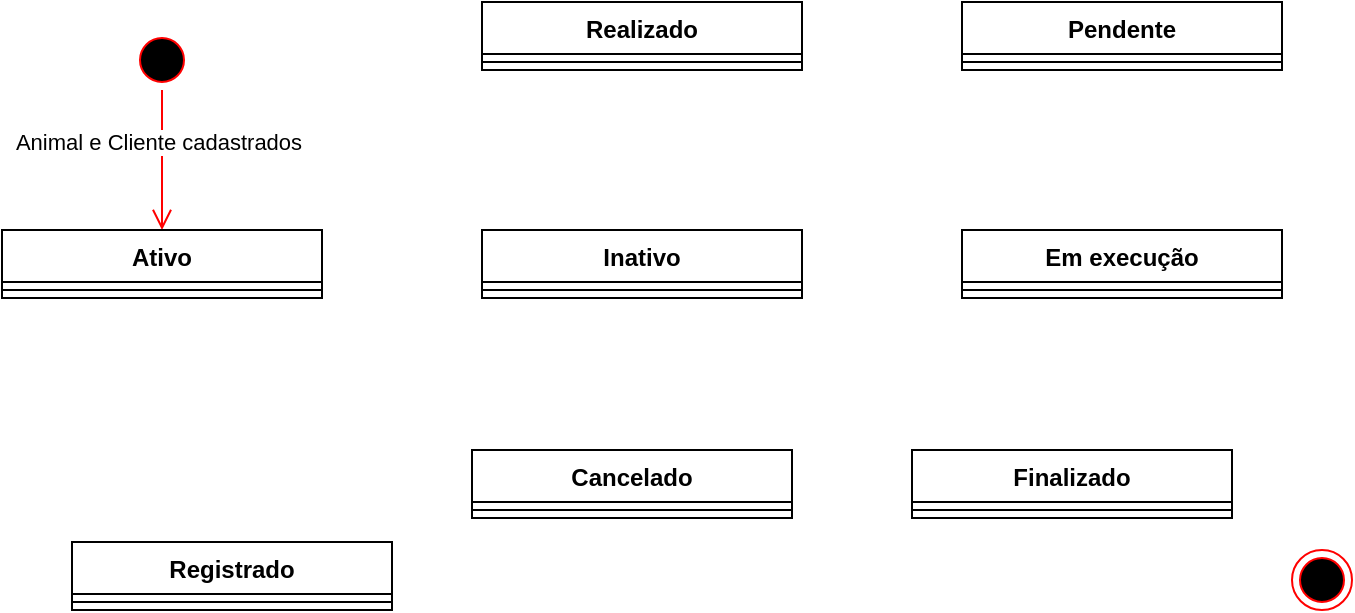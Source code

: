 <mxfile version="20.0.1" type="github">
  <diagram id="jpYS5bdtp1Yp2qriCIKv" name="Página-1">
    <mxGraphModel dx="782" dy="402" grid="1" gridSize="10" guides="1" tooltips="1" connect="1" arrows="1" fold="1" page="1" pageScale="1" pageWidth="827" pageHeight="1169" math="0" shadow="0">
      <root>
        <mxCell id="0" />
        <mxCell id="1" parent="0" />
        <mxCell id="xdCgkop32PFPf1K6I4ij-1" value="" style="ellipse;html=1;shape=startState;fillColor=#000000;strokeColor=#ff0000;" vertex="1" parent="1">
          <mxGeometry x="80" y="40" width="30" height="30" as="geometry" />
        </mxCell>
        <mxCell id="xdCgkop32PFPf1K6I4ij-2" value="" style="edgeStyle=orthogonalEdgeStyle;html=1;verticalAlign=bottom;endArrow=open;endSize=8;strokeColor=#ff0000;rounded=0;entryX=0.5;entryY=0;entryDx=0;entryDy=0;" edge="1" source="xdCgkop32PFPf1K6I4ij-1" parent="1" target="xdCgkop32PFPf1K6I4ij-5">
          <mxGeometry relative="1" as="geometry">
            <mxPoint x="95" y="130" as="targetPoint" />
          </mxGeometry>
        </mxCell>
        <mxCell id="xdCgkop32PFPf1K6I4ij-9" value="Animal e Cliente cadastrados" style="edgeLabel;html=1;align=center;verticalAlign=middle;resizable=0;points=[];" vertex="1" connectable="0" parent="xdCgkop32PFPf1K6I4ij-2">
          <mxGeometry x="0.324" y="-4" relative="1" as="geometry">
            <mxPoint x="2" y="-21" as="offset" />
          </mxGeometry>
        </mxCell>
        <mxCell id="xdCgkop32PFPf1K6I4ij-3" value="" style="ellipse;html=1;shape=endState;fillColor=#000000;strokeColor=#ff0000;" vertex="1" parent="1">
          <mxGeometry x="660" y="300" width="30" height="30" as="geometry" />
        </mxCell>
        <mxCell id="xdCgkop32PFPf1K6I4ij-5" value="Ativo" style="swimlane;fontStyle=1;align=center;verticalAlign=top;childLayout=stackLayout;horizontal=1;startSize=26;horizontalStack=0;resizeParent=1;resizeParentMax=0;resizeLast=0;collapsible=1;marginBottom=0;" vertex="1" parent="1">
          <mxGeometry x="15" y="140" width="160" height="34" as="geometry" />
        </mxCell>
        <mxCell id="xdCgkop32PFPf1K6I4ij-7" value="" style="line;strokeWidth=1;fillColor=none;align=left;verticalAlign=middle;spacingTop=-1;spacingLeft=3;spacingRight=3;rotatable=0;labelPosition=right;points=[];portConstraint=eastwest;" vertex="1" parent="xdCgkop32PFPf1K6I4ij-5">
          <mxGeometry y="26" width="160" height="8" as="geometry" />
        </mxCell>
        <mxCell id="xdCgkop32PFPf1K6I4ij-10" value="Inativo" style="swimlane;fontStyle=1;align=center;verticalAlign=top;childLayout=stackLayout;horizontal=1;startSize=26;horizontalStack=0;resizeParent=1;resizeParentMax=0;resizeLast=0;collapsible=1;marginBottom=0;" vertex="1" parent="1">
          <mxGeometry x="255" y="140" width="160" height="34" as="geometry" />
        </mxCell>
        <mxCell id="xdCgkop32PFPf1K6I4ij-11" value="" style="line;strokeWidth=1;fillColor=none;align=left;verticalAlign=middle;spacingTop=-1;spacingLeft=3;spacingRight=3;rotatable=0;labelPosition=right;points=[];portConstraint=eastwest;" vertex="1" parent="xdCgkop32PFPf1K6I4ij-10">
          <mxGeometry y="26" width="160" height="8" as="geometry" />
        </mxCell>
        <mxCell id="xdCgkop32PFPf1K6I4ij-13" value="Realizado" style="swimlane;fontStyle=1;align=center;verticalAlign=top;childLayout=stackLayout;horizontal=1;startSize=26;horizontalStack=0;resizeParent=1;resizeParentMax=0;resizeLast=0;collapsible=1;marginBottom=0;" vertex="1" parent="1">
          <mxGeometry x="255" y="26" width="160" height="34" as="geometry" />
        </mxCell>
        <mxCell id="xdCgkop32PFPf1K6I4ij-14" value="" style="line;strokeWidth=1;fillColor=none;align=left;verticalAlign=middle;spacingTop=-1;spacingLeft=3;spacingRight=3;rotatable=0;labelPosition=right;points=[];portConstraint=eastwest;" vertex="1" parent="xdCgkop32PFPf1K6I4ij-13">
          <mxGeometry y="26" width="160" height="8" as="geometry" />
        </mxCell>
        <mxCell id="xdCgkop32PFPf1K6I4ij-16" value="Pendente" style="swimlane;fontStyle=1;align=center;verticalAlign=top;childLayout=stackLayout;horizontal=1;startSize=26;horizontalStack=0;resizeParent=1;resizeParentMax=0;resizeLast=0;collapsible=1;marginBottom=0;" vertex="1" parent="1">
          <mxGeometry x="495" y="26" width="160" height="34" as="geometry" />
        </mxCell>
        <mxCell id="xdCgkop32PFPf1K6I4ij-17" value="" style="line;strokeWidth=1;fillColor=none;align=left;verticalAlign=middle;spacingTop=-1;spacingLeft=3;spacingRight=3;rotatable=0;labelPosition=right;points=[];portConstraint=eastwest;" vertex="1" parent="xdCgkop32PFPf1K6I4ij-16">
          <mxGeometry y="26" width="160" height="8" as="geometry" />
        </mxCell>
        <mxCell id="xdCgkop32PFPf1K6I4ij-19" value="Em execução" style="swimlane;fontStyle=1;align=center;verticalAlign=top;childLayout=stackLayout;horizontal=1;startSize=26;horizontalStack=0;resizeParent=1;resizeParentMax=0;resizeLast=0;collapsible=1;marginBottom=0;" vertex="1" parent="1">
          <mxGeometry x="495" y="140" width="160" height="34" as="geometry" />
        </mxCell>
        <mxCell id="xdCgkop32PFPf1K6I4ij-20" value="" style="line;strokeWidth=1;fillColor=none;align=left;verticalAlign=middle;spacingTop=-1;spacingLeft=3;spacingRight=3;rotatable=0;labelPosition=right;points=[];portConstraint=eastwest;" vertex="1" parent="xdCgkop32PFPf1K6I4ij-19">
          <mxGeometry y="26" width="160" height="8" as="geometry" />
        </mxCell>
        <mxCell id="xdCgkop32PFPf1K6I4ij-23" value="Cancelado" style="swimlane;fontStyle=1;align=center;verticalAlign=top;childLayout=stackLayout;horizontal=1;startSize=26;horizontalStack=0;resizeParent=1;resizeParentMax=0;resizeLast=0;collapsible=1;marginBottom=0;" vertex="1" parent="1">
          <mxGeometry x="250" y="250" width="160" height="34" as="geometry" />
        </mxCell>
        <mxCell id="xdCgkop32PFPf1K6I4ij-24" value="" style="line;strokeWidth=1;fillColor=none;align=left;verticalAlign=middle;spacingTop=-1;spacingLeft=3;spacingRight=3;rotatable=0;labelPosition=right;points=[];portConstraint=eastwest;" vertex="1" parent="xdCgkop32PFPf1K6I4ij-23">
          <mxGeometry y="26" width="160" height="8" as="geometry" />
        </mxCell>
        <mxCell id="xdCgkop32PFPf1K6I4ij-25" value="Finalizado" style="swimlane;fontStyle=1;align=center;verticalAlign=top;childLayout=stackLayout;horizontal=1;startSize=26;horizontalStack=0;resizeParent=1;resizeParentMax=0;resizeLast=0;collapsible=1;marginBottom=0;" vertex="1" parent="1">
          <mxGeometry x="470" y="250" width="160" height="34" as="geometry" />
        </mxCell>
        <mxCell id="xdCgkop32PFPf1K6I4ij-26" value="" style="line;strokeWidth=1;fillColor=none;align=left;verticalAlign=middle;spacingTop=-1;spacingLeft=3;spacingRight=3;rotatable=0;labelPosition=right;points=[];portConstraint=eastwest;" vertex="1" parent="xdCgkop32PFPf1K6I4ij-25">
          <mxGeometry y="26" width="160" height="8" as="geometry" />
        </mxCell>
        <mxCell id="xdCgkop32PFPf1K6I4ij-28" value="Registrado" style="swimlane;fontStyle=1;align=center;verticalAlign=top;childLayout=stackLayout;horizontal=1;startSize=26;horizontalStack=0;resizeParent=1;resizeParentMax=0;resizeLast=0;collapsible=1;marginBottom=0;" vertex="1" parent="1">
          <mxGeometry x="50" y="296" width="160" height="34" as="geometry" />
        </mxCell>
        <mxCell id="xdCgkop32PFPf1K6I4ij-29" value="" style="line;strokeWidth=1;fillColor=none;align=left;verticalAlign=middle;spacingTop=-1;spacingLeft=3;spacingRight=3;rotatable=0;labelPosition=right;points=[];portConstraint=eastwest;" vertex="1" parent="xdCgkop32PFPf1K6I4ij-28">
          <mxGeometry y="26" width="160" height="8" as="geometry" />
        </mxCell>
      </root>
    </mxGraphModel>
  </diagram>
</mxfile>
